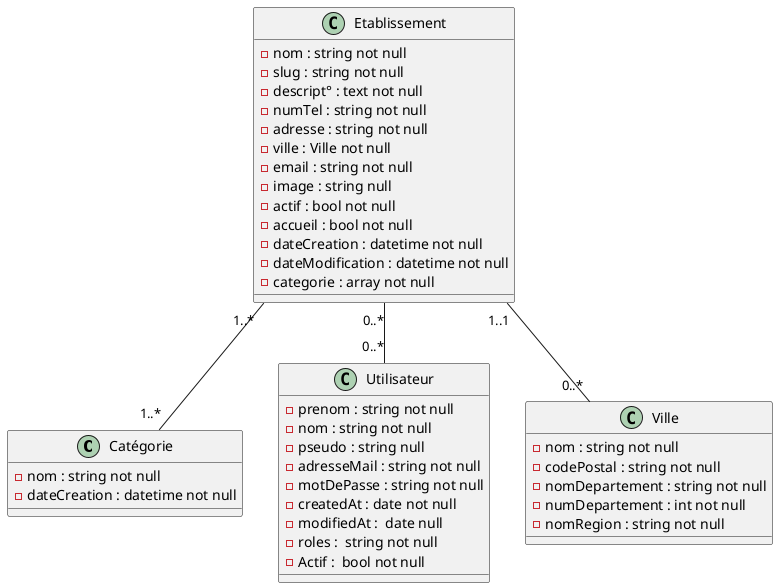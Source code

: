 @startuml
'https://plantuml.com/class-diagram


class Catégorie {

-nom : string not null
-dateCreation : datetime not null

}

class Utilisateur
{
-prenom : string not null
-nom : string not null
-pseudo : string null
-adresseMail : string not null
-motDePasse : string not null
-createdAt : date not null
-modifiedAt :  date null
-roles :  string not null
-Actif :  bool not null
}


class Ville {

-nom : string not null
-codePostal : string not null
-nomDepartement : string not null
-numDepartement : int not null
-nomRegion : string not null

}

class Etablissement {

-nom : string not null
-slug : string not null
-descript° : text not null
-numTel : string not null
-adresse : string not null
-ville : Ville not null
-email : string not null
-image : string null
-actif : bool not null
-accueil : bool not null
-dateCreation : datetime not null
-dateModification : datetime not null
-categorie : array not null

}





Etablissement "1..* " -- "1..* " Catégorie
Etablissement "1..1 "-- "0..*"Ville
Etablissement "0..*"  -- "0..*"Utilisateur
@enduml
